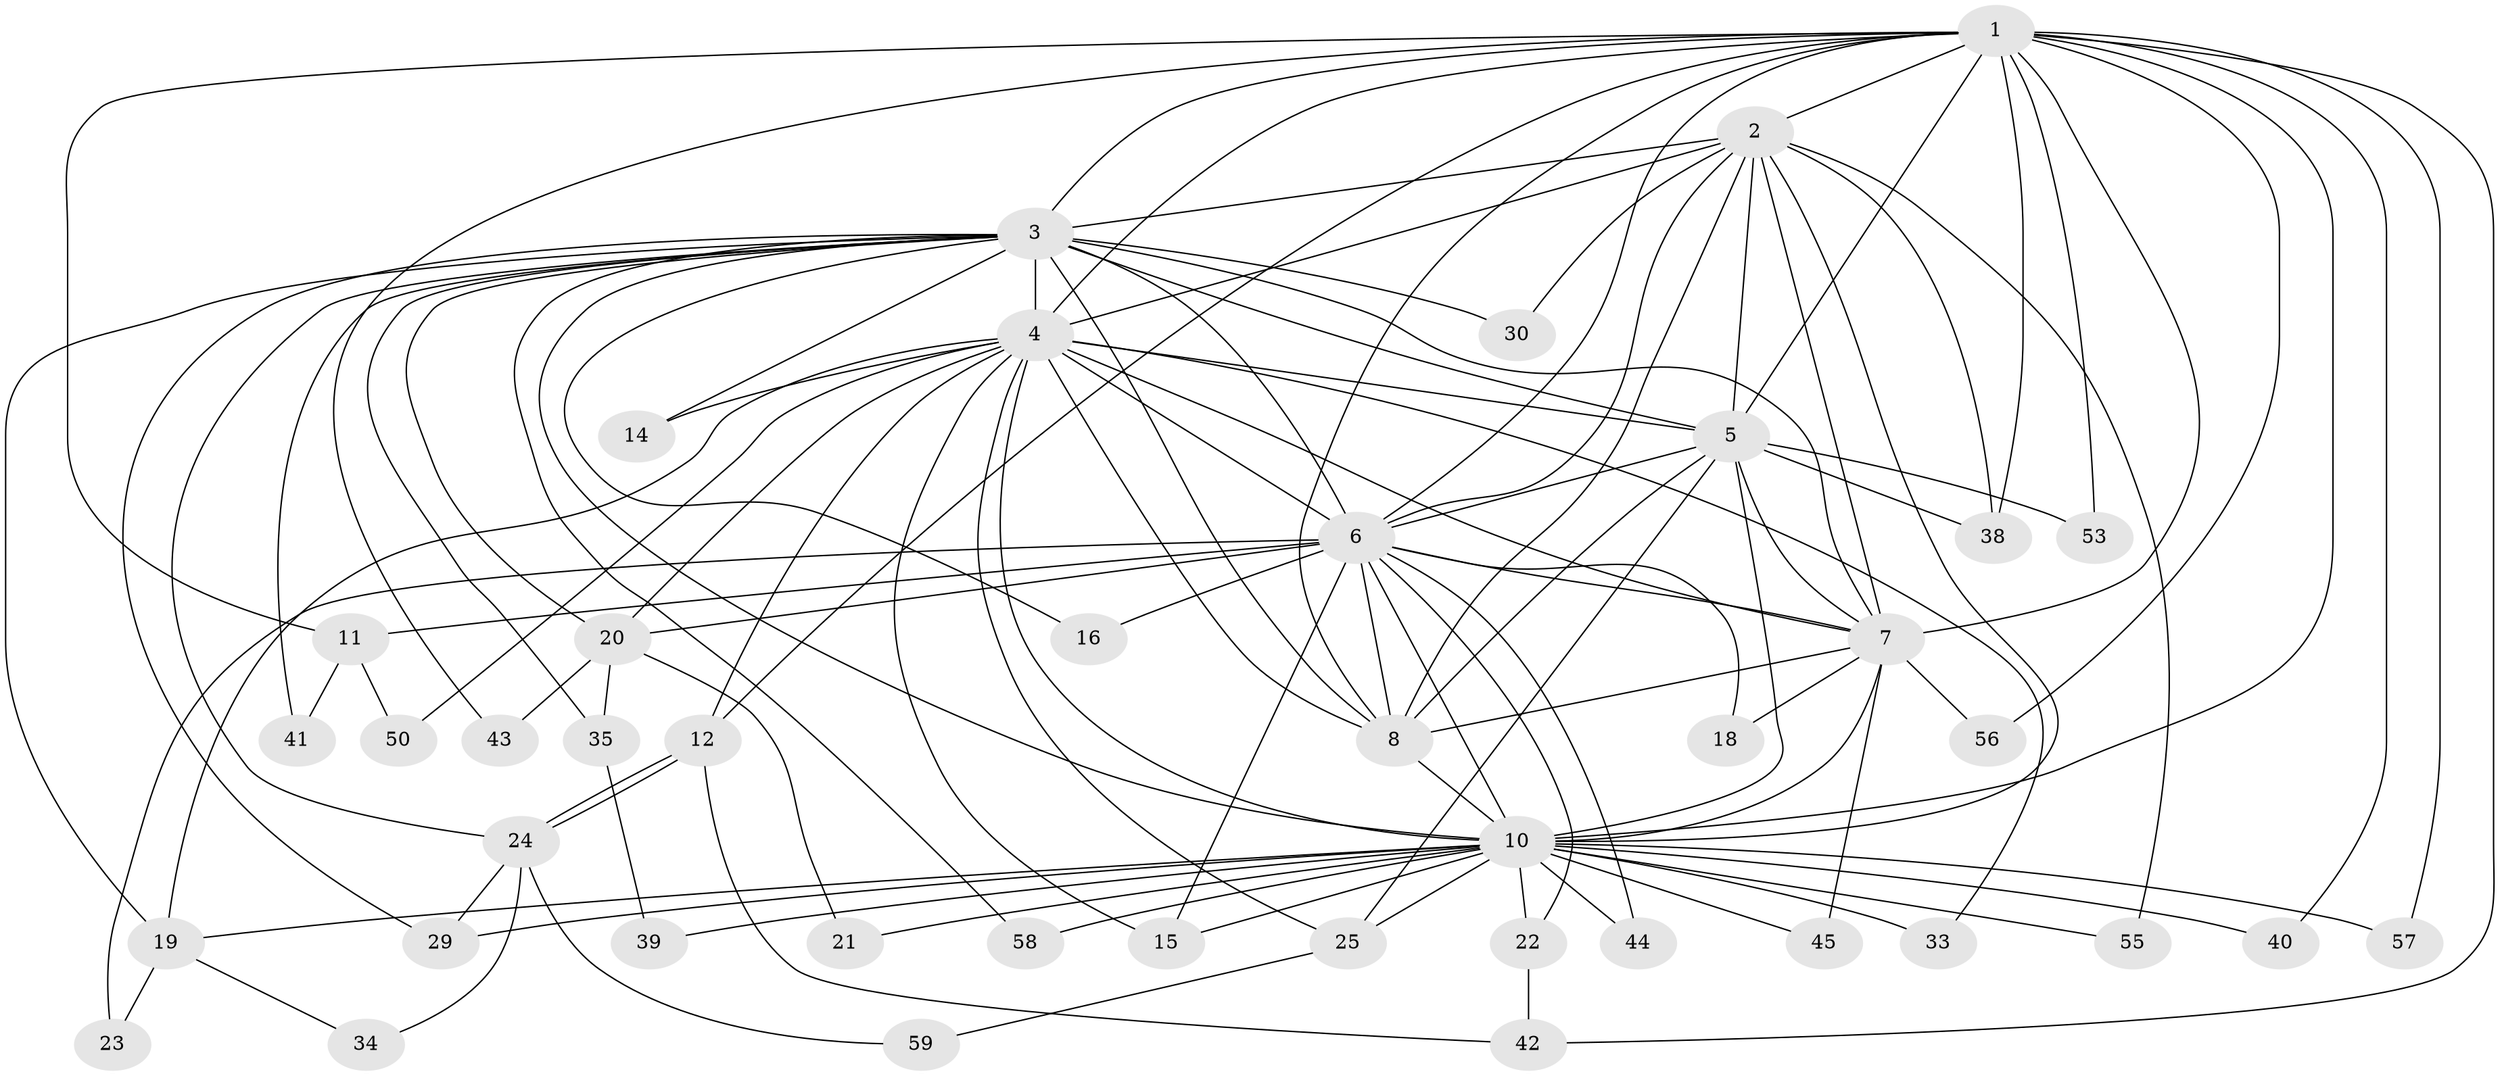 // original degree distribution, {20: 0.016666666666666666, 12: 0.05, 16: 0.016666666666666666, 22: 0.03333333333333333, 18: 0.016666666666666666, 10: 0.03333333333333333, 5: 0.06666666666666667, 2: 0.5666666666666667, 3: 0.13333333333333333, 7: 0.03333333333333333, 6: 0.016666666666666666, 4: 0.016666666666666666}
// Generated by graph-tools (version 1.1) at 2025/11/02/27/25 16:11:07]
// undirected, 42 vertices, 110 edges
graph export_dot {
graph [start="1"]
  node [color=gray90,style=filled];
  1 [super="+27"];
  2 [super="+28"];
  3 [super="+17"];
  4 [super="+47"];
  5 [super="+36"];
  6 [super="+37"];
  7 [super="+9"];
  8 [super="+13"];
  10 [super="+32"];
  11 [super="+60"];
  12;
  14;
  15 [super="+26"];
  16;
  18;
  19 [super="+46"];
  20 [super="+54"];
  21;
  22;
  23;
  24 [super="+51"];
  25 [super="+31"];
  29 [super="+48"];
  30;
  33;
  34;
  35;
  38 [super="+52"];
  39;
  40;
  41;
  42 [super="+49"];
  43;
  44;
  45;
  50;
  53;
  55;
  56;
  57;
  58;
  59;
  1 -- 2;
  1 -- 3;
  1 -- 4;
  1 -- 5;
  1 -- 6;
  1 -- 7 [weight=2];
  1 -- 8;
  1 -- 10 [weight=2];
  1 -- 11 [weight=2];
  1 -- 12;
  1 -- 40;
  1 -- 43;
  1 -- 53;
  1 -- 56;
  1 -- 57;
  1 -- 42;
  1 -- 38;
  2 -- 3;
  2 -- 4;
  2 -- 5;
  2 -- 6 [weight=2];
  2 -- 7 [weight=2];
  2 -- 8;
  2 -- 10;
  2 -- 30;
  2 -- 38;
  2 -- 55;
  3 -- 4 [weight=3];
  3 -- 5;
  3 -- 6;
  3 -- 7 [weight=2];
  3 -- 8;
  3 -- 10;
  3 -- 14;
  3 -- 16;
  3 -- 19;
  3 -- 30;
  3 -- 35;
  3 -- 20;
  3 -- 41;
  3 -- 58;
  3 -- 24;
  3 -- 29;
  4 -- 5 [weight=2];
  4 -- 6;
  4 -- 7 [weight=2];
  4 -- 8 [weight=2];
  4 -- 10;
  4 -- 12;
  4 -- 14;
  4 -- 19;
  4 -- 20 [weight=2];
  4 -- 25;
  4 -- 33;
  4 -- 50;
  4 -- 15;
  5 -- 6;
  5 -- 7 [weight=2];
  5 -- 8;
  5 -- 10;
  5 -- 25;
  5 -- 38;
  5 -- 53;
  6 -- 7 [weight=2];
  6 -- 8;
  6 -- 10;
  6 -- 11;
  6 -- 15;
  6 -- 16;
  6 -- 18;
  6 -- 22;
  6 -- 23;
  6 -- 44;
  6 -- 20;
  7 -- 8 [weight=2];
  7 -- 10 [weight=3];
  7 -- 18;
  7 -- 56;
  7 -- 45;
  8 -- 10;
  10 -- 15;
  10 -- 21;
  10 -- 22;
  10 -- 29;
  10 -- 39;
  10 -- 40;
  10 -- 44;
  10 -- 57;
  10 -- 58;
  10 -- 33;
  10 -- 55;
  10 -- 45;
  10 -- 25;
  10 -- 19;
  11 -- 41;
  11 -- 50;
  12 -- 24;
  12 -- 24;
  12 -- 42;
  19 -- 23;
  19 -- 34;
  20 -- 21;
  20 -- 35;
  20 -- 43;
  22 -- 42;
  24 -- 29;
  24 -- 34;
  24 -- 59;
  25 -- 59;
  35 -- 39;
}
